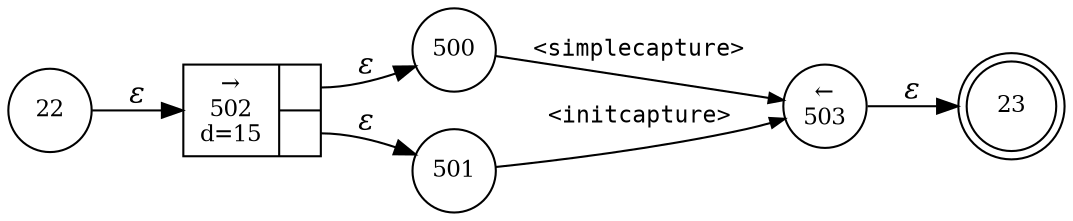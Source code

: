 digraph ATN {
rankdir=LR;
s23[fontsize=11, label="23", shape=doublecircle, fixedsize=true, width=.6];
s500[fontsize=11,label="500", shape=circle, fixedsize=true, width=.55, peripheries=1];
s501[fontsize=11,label="501", shape=circle, fixedsize=true, width=.55, peripheries=1];
s22[fontsize=11,label="22", shape=circle, fixedsize=true, width=.55, peripheries=1];
s502[fontsize=11,label="{&rarr;\n502\nd=15|{<p0>|<p1>}}", shape=record, fixedsize=false, peripheries=1];
s503[fontsize=11,label="&larr;\n503", shape=circle, fixedsize=true, width=.55, peripheries=1];
s22 -> s502 [fontname="Times-Italic", label="&epsilon;"];
s502:p0 -> s500 [fontname="Times-Italic", label="&epsilon;"];
s502:p1 -> s501 [fontname="Times-Italic", label="&epsilon;"];
s500 -> s503 [fontsize=11, fontname="Courier", arrowsize=.7, label = "<simplecapture>", arrowhead = normal];
s501 -> s503 [fontsize=11, fontname="Courier", arrowsize=.7, label = "<initcapture>", arrowhead = normal];
s503 -> s23 [fontname="Times-Italic", label="&epsilon;"];
}